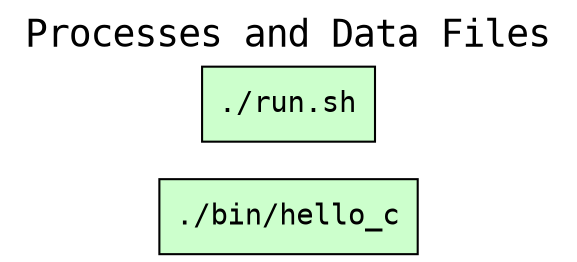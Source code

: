 
digraph wt_run {
rankdir=LR
fontname=Courier; fontsize=18; labelloc=t
label="Processes and Data Files"
node[shape=box style="filled" fillcolor="#CCFFCC" peripheries=1 fontname=Courier]
"exe:e2" [label="./bin/hello_c"]
"exe:e1" [label="./run.sh"]
node[shape=box style="rounded,filled" fillcolor="#FFFFCC" peripheries=1 fontname=Helvetica]
}

